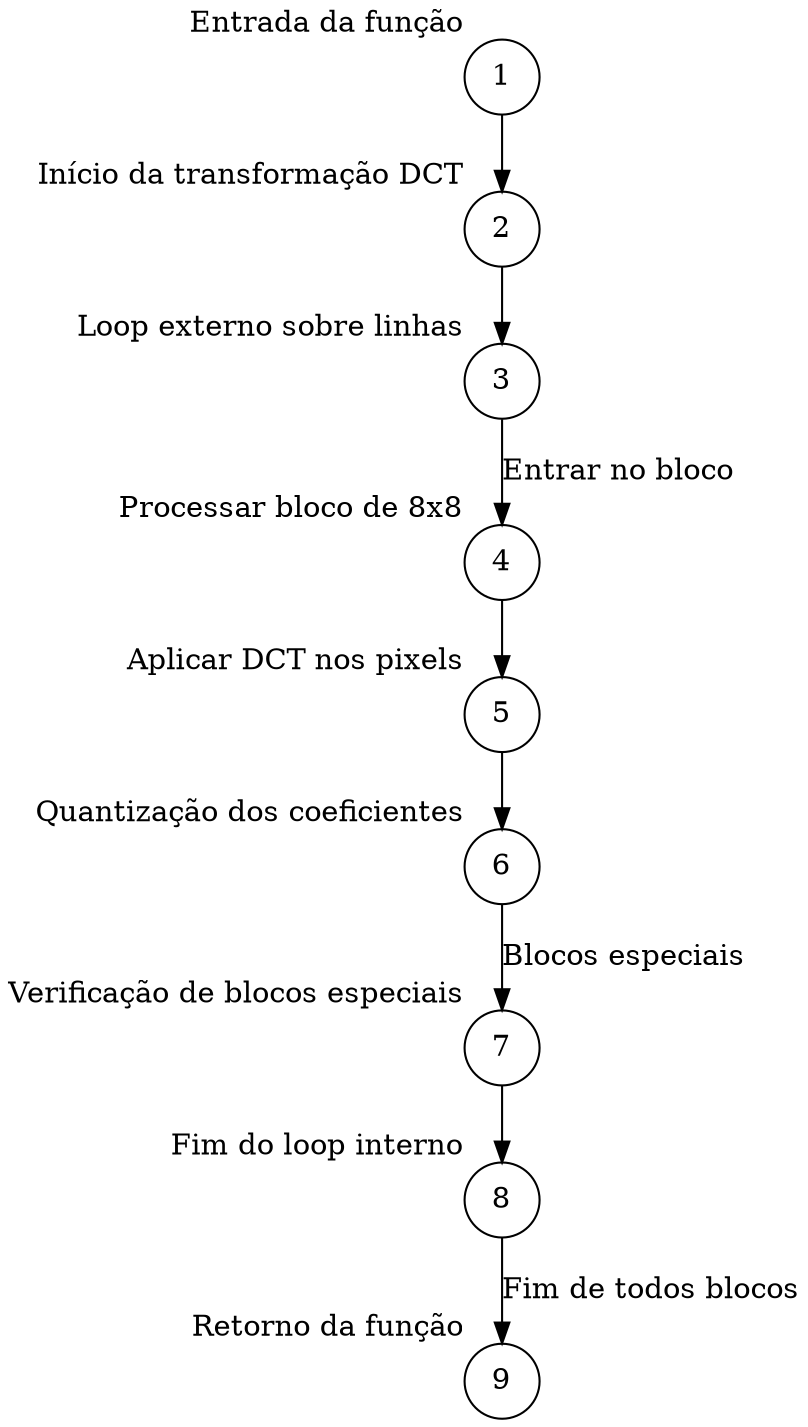 digraph jpegdct {
    rankdir=TB;
    node [shape=circle];

    1 [label="1", xlabel="Entrada da função"];
    2 [label="2", xlabel="Início da transformação DCT"];
    3 [label="3", xlabel="Loop externo sobre linhas"];
    4 [label="4", xlabel="Processar bloco de 8x8"];
    5 [label="5", xlabel="Aplicar DCT nos pixels"];
    6 [label="6", xlabel="Quantização dos coeficientes"];
    7 [label="7", xlabel="Verificação de blocos especiais"];
    8 [label="8", xlabel="Fim do loop interno"];
    9 [label="9", xlabel="Retorno da função"];

    1 -> 2;
    2 -> 3;
    3 -> 4 [label="Entrar no bloco"];
    4 -> 5;
    5 -> 6;
    6 -> 7 [label="Blocos especiais"];
    7 -> 8;
    8 -> 9 [label="Fim de todos blocos"];
}